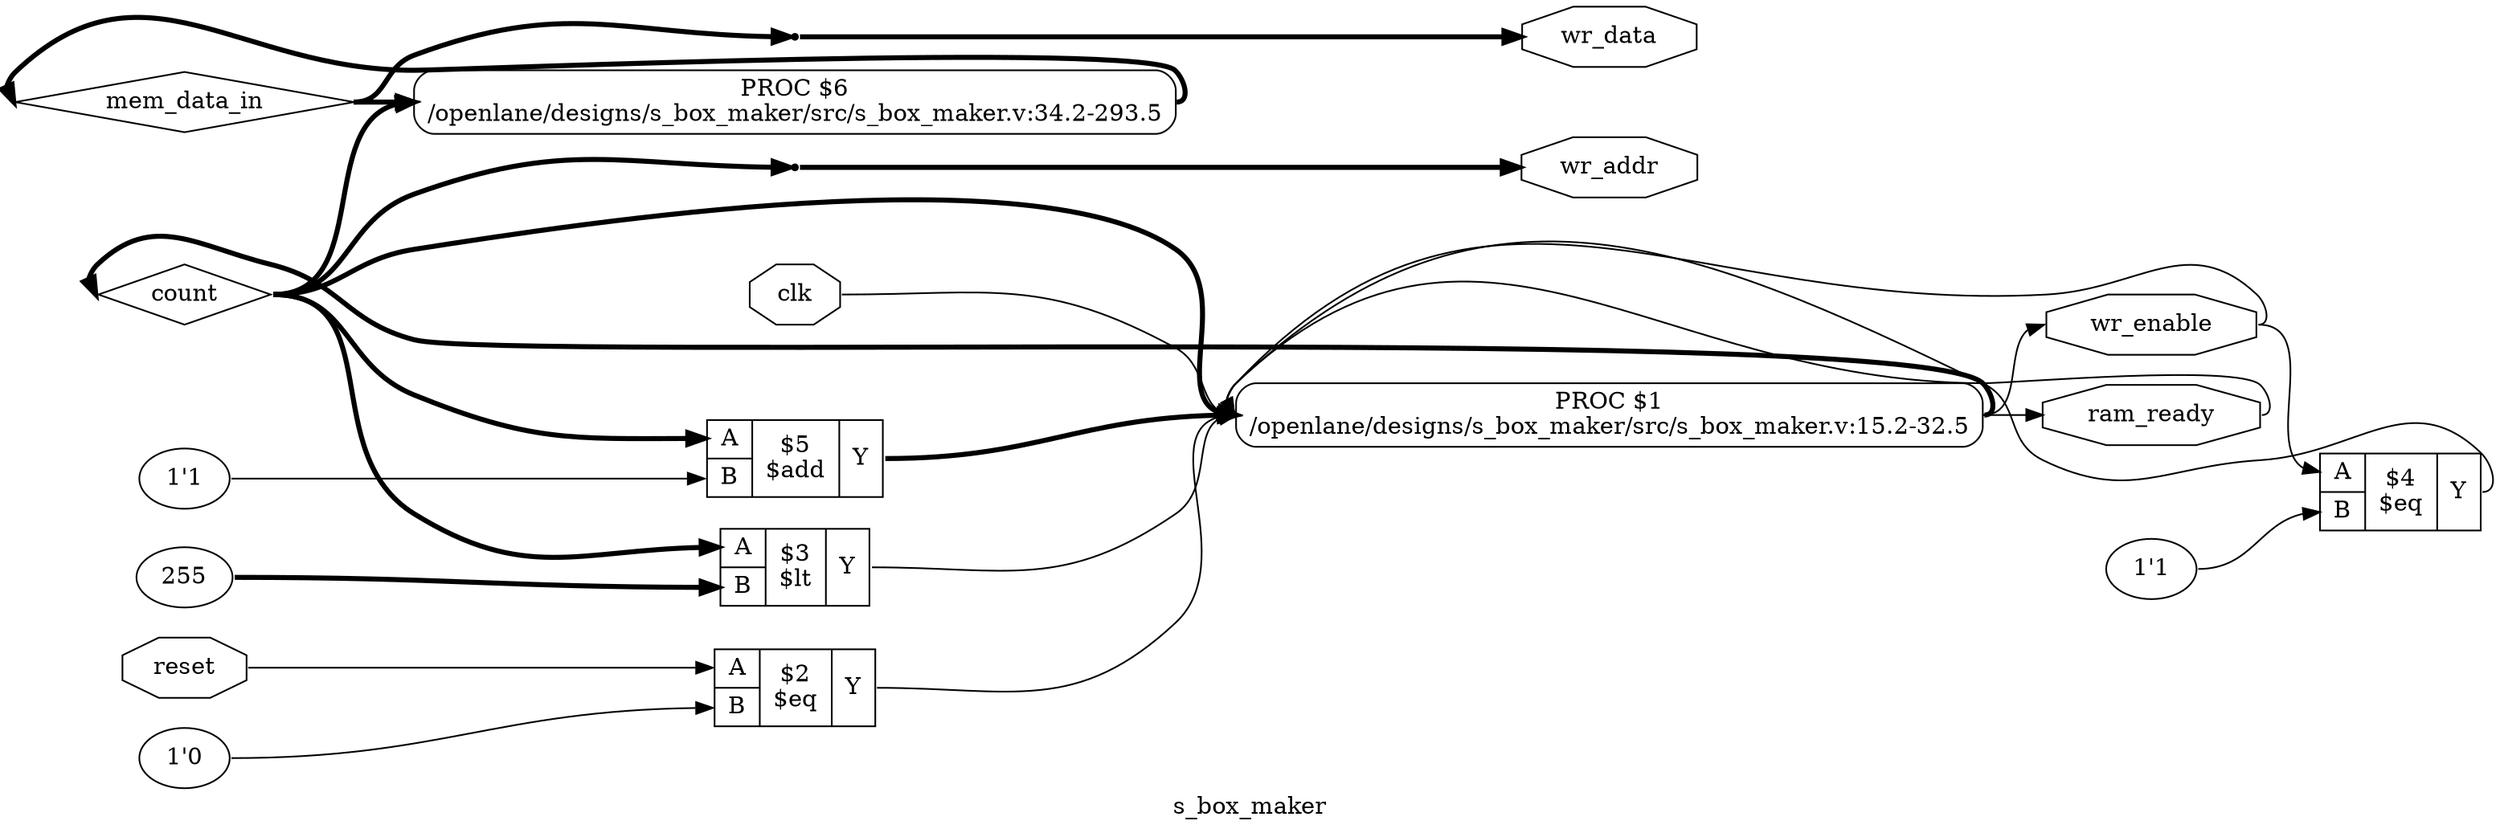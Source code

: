 digraph "s_box_maker" {
label="s_box_maker";
rankdir="LR";
remincross=true;
n10 [ shape=diamond, label="mem_data_in", color="black", fontcolor="black" ];
n11 [ shape=diamond, label="count", color="black", fontcolor="black" ];
n12 [ shape=octagon, label="wr_data", color="black", fontcolor="black" ];
n13 [ shape=octagon, label="wr_addr", color="black", fontcolor="black" ];
n14 [ shape=octagon, label="wr_enable", color="black", fontcolor="black" ];
n15 [ shape=octagon, label="ram_ready", color="black", fontcolor="black" ];
n16 [ shape=octagon, label="reset", color="black", fontcolor="black" ];
n17 [ shape=octagon, label="clk", color="black", fontcolor="black" ];
v0 [ label="1'1" ];
c21 [ shape=record, label="{{<p18> A|<p19> B}|$5\n$add|{<p20> Y}}",  ];
v1 [ label="1'1" ];
c22 [ shape=record, label="{{<p18> A|<p19> B}|$4\n$eq|{<p20> Y}}",  ];
v2 [ label="255" ];
c23 [ shape=record, label="{{<p18> A|<p19> B}|$3\n$lt|{<p20> Y}}",  ];
v3 [ label="1'0" ];
c24 [ shape=record, label="{{<p18> A|<p19> B}|$2\n$eq|{<p20> Y}}",  ];
p4 [shape=box, style=rounded, label="PROC $6\n/openlane/designs/s_box_maker/src/s_box_maker.v:34.2-293.5"];
p5 [shape=box, style=rounded, label="PROC $1\n/openlane/designs/s_box_maker/src/s_box_maker.v:15.2-32.5"];
x6 [shape=point, ];
x7 [shape=point, ];
p4:e -> n10:w [color="black", fontcolor="black", style="setlinewidth(3)", label=""];
n10:e -> p4:w [color="black", fontcolor="black", style="setlinewidth(3)", label=""];
n10:e -> x7:w [color="black", fontcolor="black", style="setlinewidth(3)", label=""];
p5:e -> n11:w [color="black", fontcolor="black", style="setlinewidth(3)", label=""];
n11:e -> c21:p18:w [color="black", fontcolor="black", style="setlinewidth(3)", label=""];
n11:e -> c23:p18:w [color="black", fontcolor="black", style="setlinewidth(3)", label=""];
n11:e -> p4:w [color="black", fontcolor="black", style="setlinewidth(3)", label=""];
n11:e -> p5:w [color="black", fontcolor="black", style="setlinewidth(3)", label=""];
n11:e -> x6:w [color="black", fontcolor="black", style="setlinewidth(3)", label=""];
x7:e -> n12:w [color="black", fontcolor="black", style="setlinewidth(3)", label=""];
x6:e -> n13:w [color="black", fontcolor="black", style="setlinewidth(3)", label=""];
p5:e -> n14:w [color="black", fontcolor="black", label=""];
n14:e -> c22:p18:w [color="black", fontcolor="black", label=""];
n14:e -> p5:w [color="black", fontcolor="black", label=""];
p5:e -> n15:w [color="black", fontcolor="black", label=""];
n15:e -> p5:w [color="black", fontcolor="black", label=""];
n16:e -> c24:p18:w [color="black", fontcolor="black", label=""];
n17:e -> p5:w [color="black", fontcolor="black", label=""];
c21:p20:e -> p5:w [color="black", fontcolor="black", style="setlinewidth(3)", label=""];
c22:p20:e -> p5:w [color="black", fontcolor="black", label=""];
c23:p20:e -> p5:w [color="black", fontcolor="black", label=""];
c24:p20:e -> p5:w [color="black", fontcolor="black", label=""];
v0:e -> c21:p19:w [color="black", fontcolor="black", label=""];
v1:e -> c22:p19:w [color="black", fontcolor="black", label=""];
v2:e -> c23:p19:w [color="black", fontcolor="black", style="setlinewidth(3)", label=""];
v3:e -> c24:p19:w [color="black", fontcolor="black", label=""];
}
